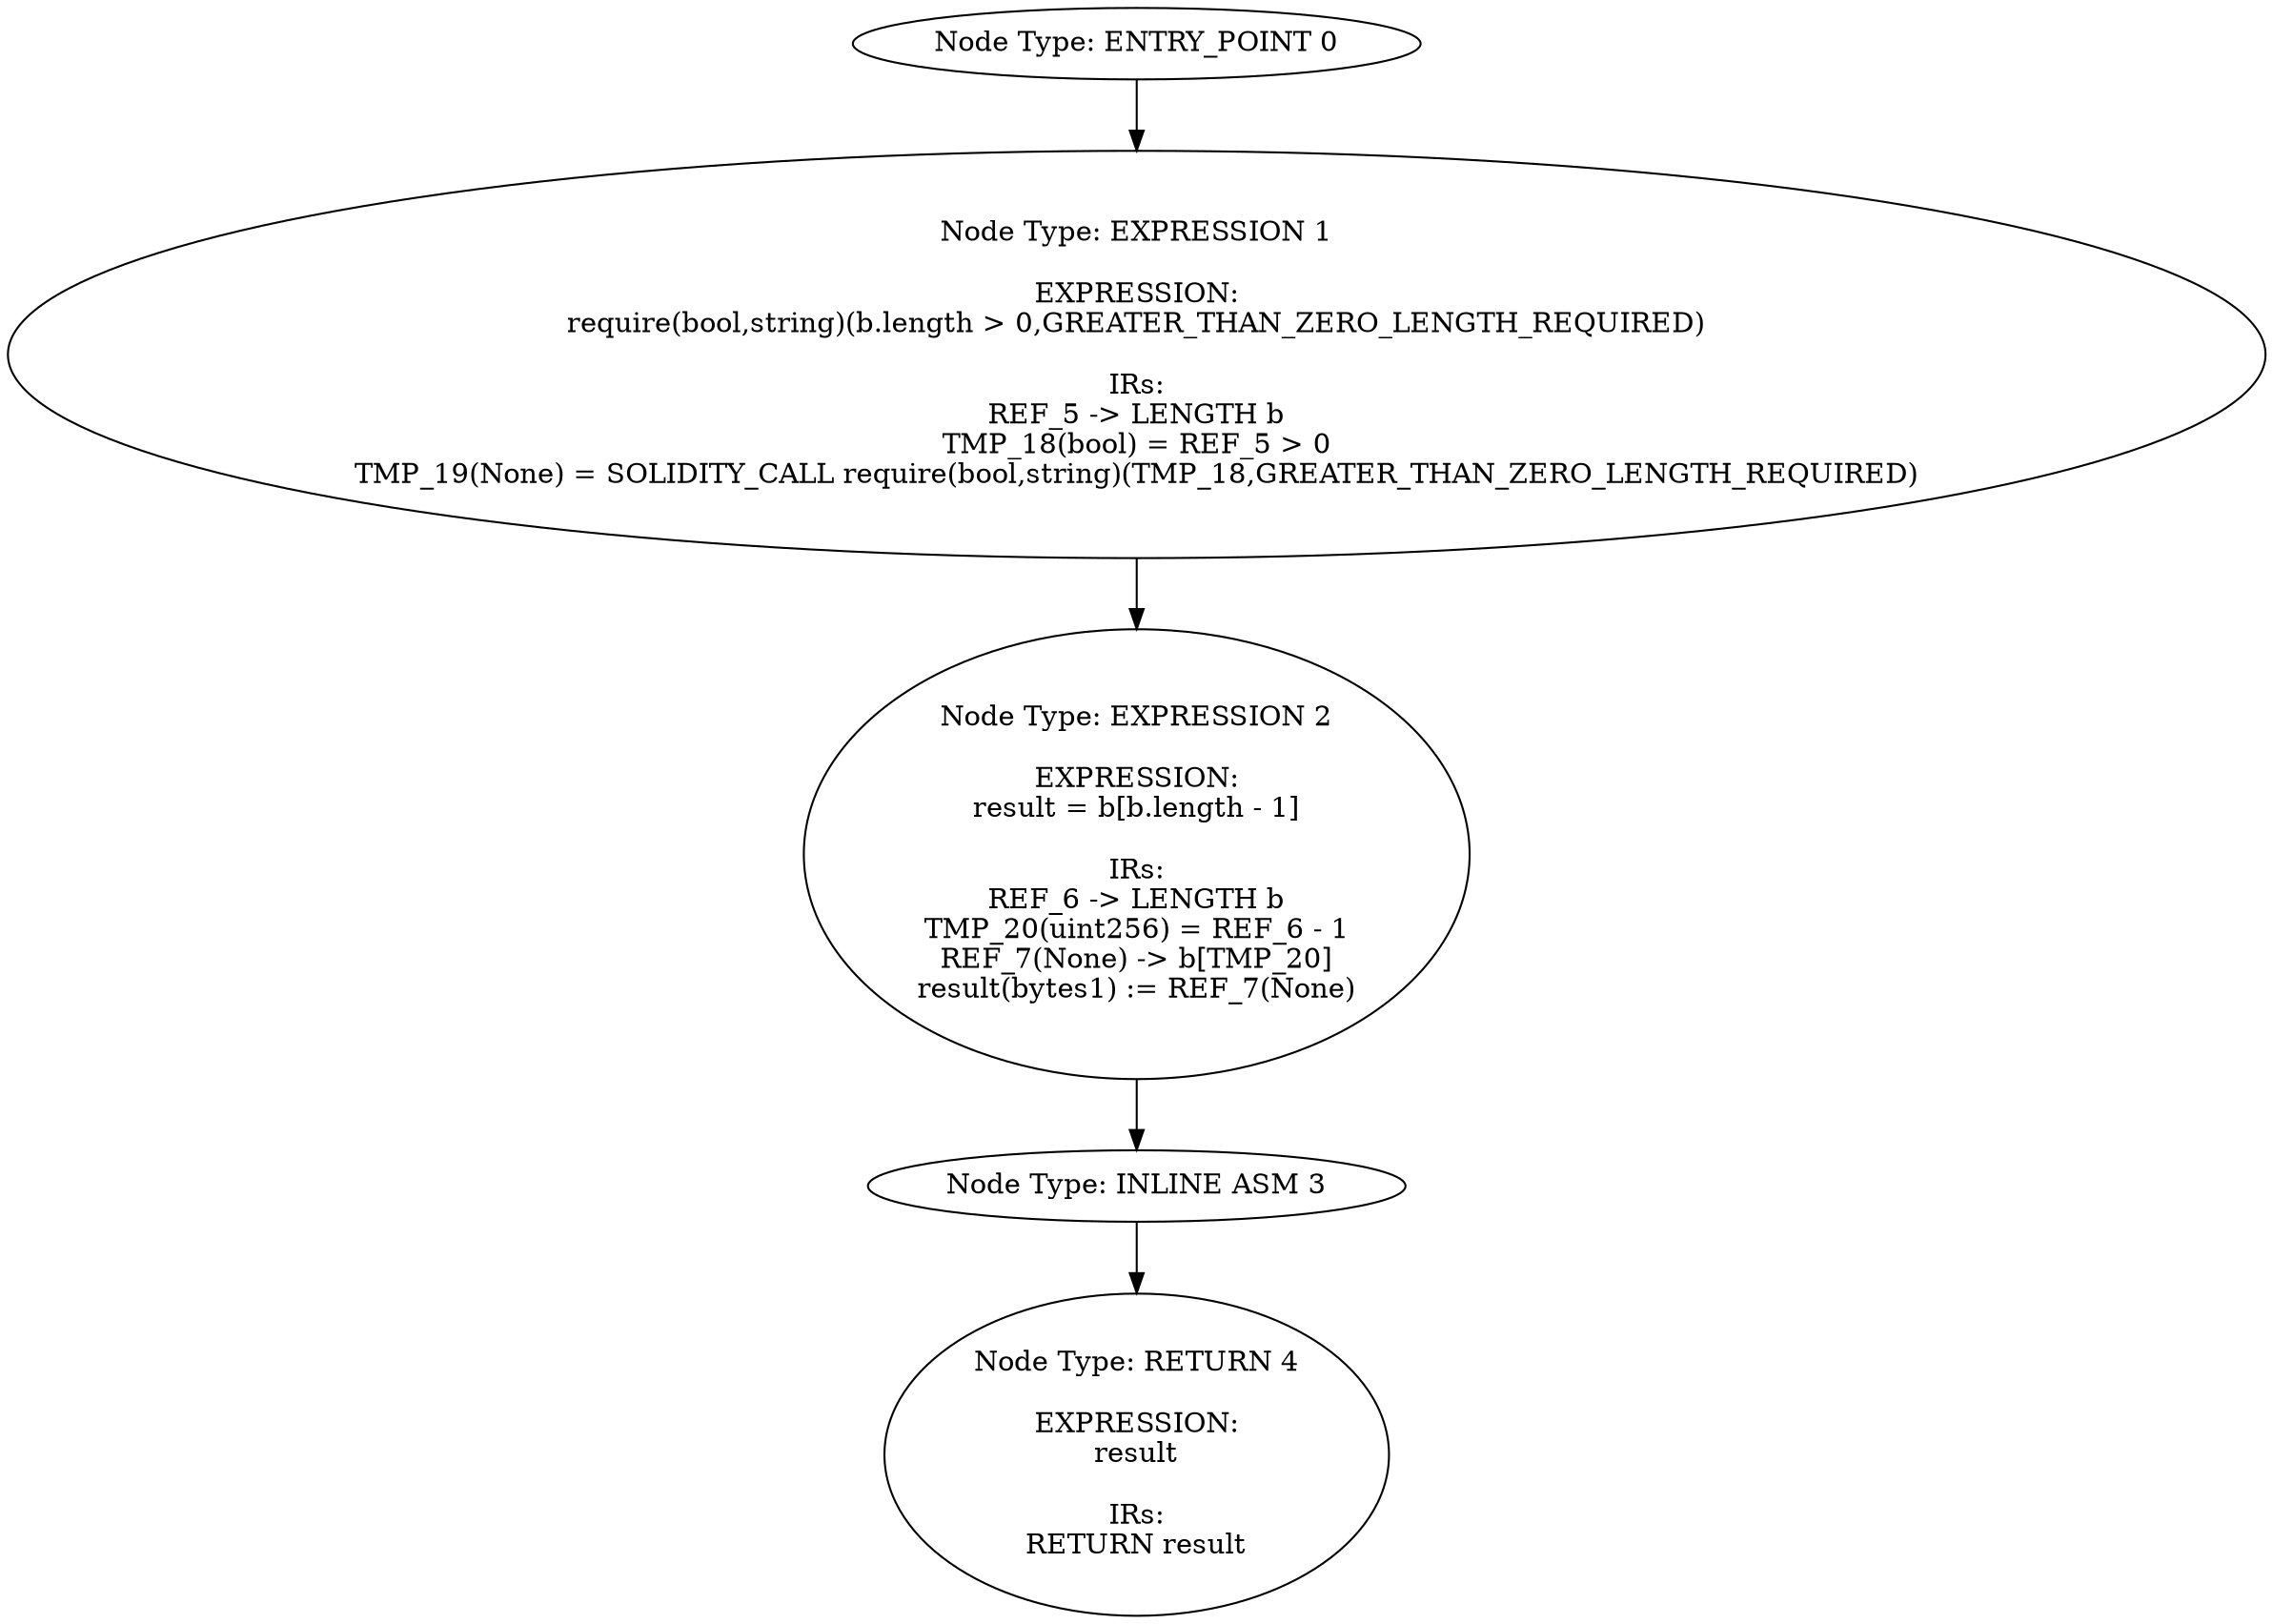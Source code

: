 digraph{
0[label="Node Type: ENTRY_POINT 0
"];
0->1;
1[label="Node Type: EXPRESSION 1

EXPRESSION:
require(bool,string)(b.length > 0,GREATER_THAN_ZERO_LENGTH_REQUIRED)

IRs:
REF_5 -> LENGTH b
TMP_18(bool) = REF_5 > 0
TMP_19(None) = SOLIDITY_CALL require(bool,string)(TMP_18,GREATER_THAN_ZERO_LENGTH_REQUIRED)"];
1->2;
2[label="Node Type: EXPRESSION 2

EXPRESSION:
result = b[b.length - 1]

IRs:
REF_6 -> LENGTH b
TMP_20(uint256) = REF_6 - 1
REF_7(None) -> b[TMP_20]
result(bytes1) := REF_7(None)"];
2->3;
3[label="Node Type: INLINE ASM 3
"];
3->4;
4[label="Node Type: RETURN 4

EXPRESSION:
result

IRs:
RETURN result"];
}
